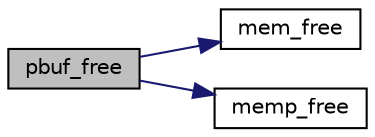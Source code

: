 digraph "pbuf_free"
{
 // LATEX_PDF_SIZE
  edge [fontname="Helvetica",fontsize="10",labelfontname="Helvetica",labelfontsize="10"];
  node [fontname="Helvetica",fontsize="10",shape=record];
  rankdir="LR";
  Node1 [label="pbuf_free",height=0.2,width=0.4,color="black", fillcolor="grey75", style="filled", fontcolor="black",tooltip=" "];
  Node1 -> Node2 [color="midnightblue",fontsize="10",style="solid",fontname="Helvetica"];
  Node2 [label="mem_free",height=0.2,width=0.4,color="black", fillcolor="white", style="filled",URL="$mem_8h.html#a2fd7aa1adf6e394d3be7c7734e7df41a",tooltip=" "];
  Node1 -> Node3 [color="midnightblue",fontsize="10",style="solid",fontname="Helvetica"];
  Node3 [label="memp_free",height=0.2,width=0.4,color="black", fillcolor="white", style="filled",URL="$memp_8h.html#aecd94926b7c2a0e23ae195f4ae97581f",tooltip=" "];
}
